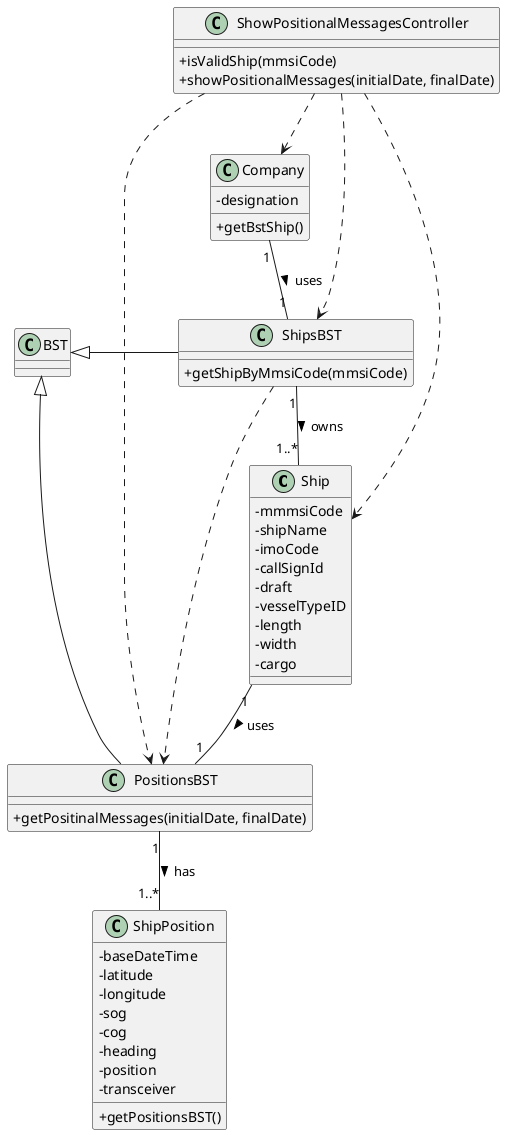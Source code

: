 @startuml

skinparam classAttributeIconSize 0


class Ship {
    -mmmsiCode
    -shipName
    -imoCode
    -callSignId
    -draft
    -vesselTypeID
    -length
    -width
    -cargo
}

class ShipPosition {
    -baseDateTime
    -latitude
    -longitude
    -sog
    -cog
    -heading
    -position
    -transceiver
    +getPositionsBST()
}

class ShipsBST {
    +getShipByMmsiCode(mmsiCode)
}

class PositionsBST {
    +getPositinalMessages(initialDate, finalDate)
}

/'class ShowPositionalMessagesUI {}'/

class ShowPositionalMessagesController {
    +isValidShip(mmsiCode)
    +showPositionalMessages(initialDate, finalDate)
}

class Company {
    -designation
    +getBstShip()
}

/'Ship "1" -- "1..*" ShipPosition : has >'/
/'Company "1" -- "1..*" Ship : owns >'/

Company "1" -- "1" ShipsBST : uses >
ShipsBST "1" -- "1..*" Ship : owns >
Ship "1" -- "1" PositionsBST : uses >
PositionsBST "1" -- "1..*" ShipPosition : has >
/'ShowPositionalMessagesUI ..> ShowPositionalMessagesController'/
ShowPositionalMessagesController ..> Company
ShowPositionalMessagesController ..> ShipsBST
ShowPositionalMessagesController ..> Ship
ShowPositionalMessagesController ..> PositionsBST
ShipsBST ..> PositionsBST

BST <|- PositionsBST
BST <|- ShipsBST


@enduml